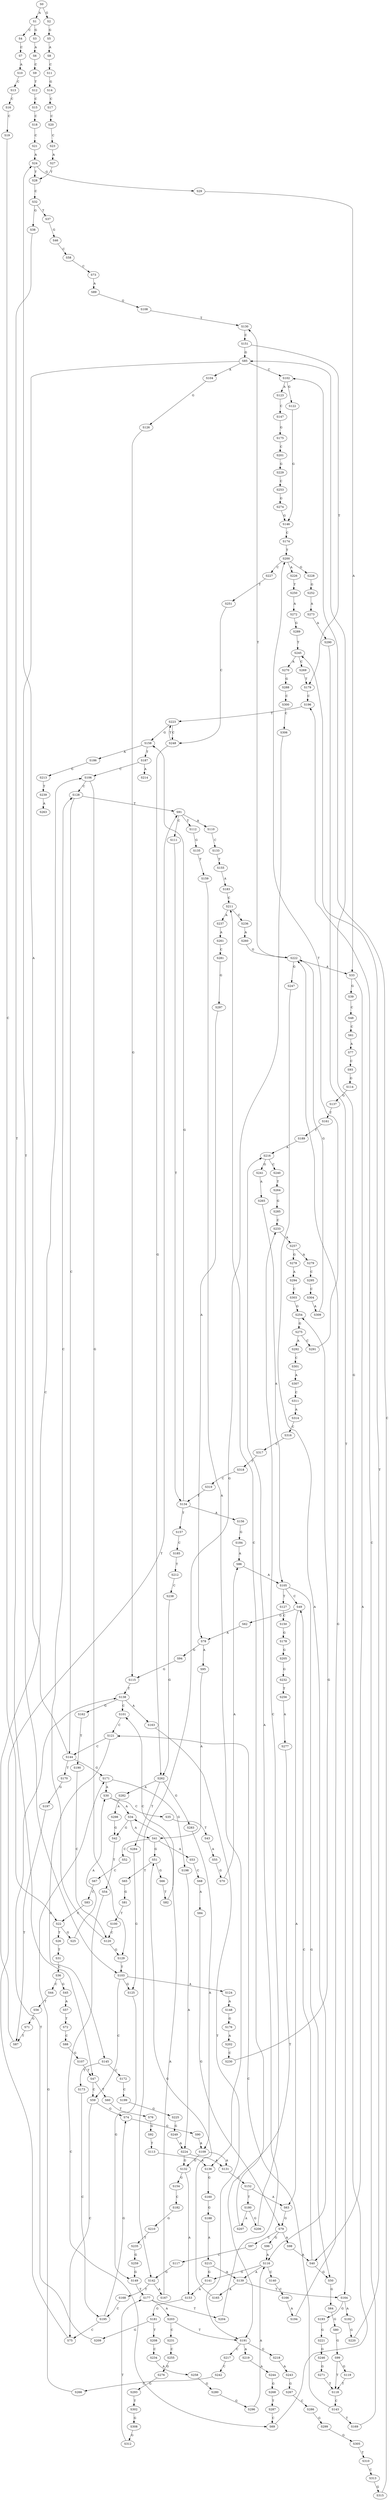 strict digraph  {
	S0 -> S1 [ label = A ];
	S0 -> S2 [ label = G ];
	S1 -> S3 [ label = G ];
	S1 -> S4 [ label = C ];
	S2 -> S5 [ label = G ];
	S3 -> S6 [ label = A ];
	S4 -> S7 [ label = C ];
	S5 -> S8 [ label = A ];
	S6 -> S9 [ label = C ];
	S7 -> S10 [ label = A ];
	S8 -> S11 [ label = C ];
	S9 -> S12 [ label = T ];
	S10 -> S13 [ label = C ];
	S11 -> S14 [ label = G ];
	S12 -> S15 [ label = C ];
	S13 -> S16 [ label = C ];
	S14 -> S17 [ label = C ];
	S15 -> S18 [ label = C ];
	S16 -> S19 [ label = C ];
	S17 -> S20 [ label = C ];
	S18 -> S21 [ label = C ];
	S19 -> S22 [ label = C ];
	S20 -> S23 [ label = C ];
	S21 -> S24 [ label = A ];
	S22 -> S25 [ label = G ];
	S22 -> S26 [ label = T ];
	S23 -> S27 [ label = A ];
	S24 -> S28 [ label = T ];
	S24 -> S29 [ label = G ];
	S25 -> S30 [ label = A ];
	S26 -> S31 [ label = T ];
	S27 -> S28 [ label = T ];
	S28 -> S32 [ label = C ];
	S29 -> S33 [ label = A ];
	S30 -> S34 [ label = A ];
	S30 -> S35 [ label = C ];
	S31 -> S36 [ label = C ];
	S32 -> S37 [ label = T ];
	S32 -> S38 [ label = G ];
	S33 -> S39 [ label = G ];
	S33 -> S40 [ label = A ];
	S34 -> S41 [ label = A ];
	S34 -> S42 [ label = G ];
	S35 -> S43 [ label = T ];
	S36 -> S44 [ label = C ];
	S36 -> S45 [ label = G ];
	S37 -> S46 [ label = G ];
	S38 -> S47 [ label = T ];
	S39 -> S48 [ label = C ];
	S40 -> S49 [ label = C ];
	S40 -> S50 [ label = G ];
	S41 -> S51 [ label = G ];
	S41 -> S52 [ label = C ];
	S41 -> S53 [ label = A ];
	S42 -> S54 [ label = T ];
	S43 -> S55 [ label = A ];
	S44 -> S56 [ label = T ];
	S45 -> S57 [ label = A ];
	S46 -> S58 [ label = C ];
	S47 -> S59 [ label = C ];
	S47 -> S60 [ label = T ];
	S48 -> S61 [ label = C ];
	S49 -> S62 [ label = G ];
	S49 -> S63 [ label = A ];
	S50 -> S64 [ label = G ];
	S51 -> S65 [ label = T ];
	S51 -> S66 [ label = G ];
	S52 -> S67 [ label = C ];
	S53 -> S68 [ label = C ];
	S54 -> S69 [ label = C ];
	S55 -> S70 [ label = G ];
	S56 -> S71 [ label = G ];
	S57 -> S72 [ label = T ];
	S58 -> S73 [ label = C ];
	S59 -> S74 [ label = G ];
	S59 -> S75 [ label = C ];
	S60 -> S76 [ label = T ];
	S61 -> S77 [ label = A ];
	S62 -> S78 [ label = A ];
	S63 -> S79 [ label = G ];
	S64 -> S80 [ label = G ];
	S65 -> S81 [ label = G ];
	S66 -> S82 [ label = T ];
	S67 -> S83 [ label = C ];
	S68 -> S84 [ label = A ];
	S69 -> S85 [ label = G ];
	S70 -> S86 [ label = A ];
	S71 -> S87 [ label = T ];
	S72 -> S88 [ label = C ];
	S73 -> S89 [ label = A ];
	S74 -> S90 [ label = G ];
	S75 -> S91 [ label = T ];
	S76 -> S92 [ label = G ];
	S77 -> S93 [ label = C ];
	S78 -> S94 [ label = G ];
	S78 -> S95 [ label = A ];
	S79 -> S96 [ label = G ];
	S79 -> S97 [ label = C ];
	S79 -> S98 [ label = A ];
	S80 -> S99 [ label = G ];
	S81 -> S100 [ label = T ];
	S82 -> S101 [ label = C ];
	S83 -> S22 [ label = C ];
	S84 -> S79 [ label = G ];
	S85 -> S102 [ label = C ];
	S85 -> S103 [ label = T ];
	S85 -> S104 [ label = A ];
	S86 -> S105 [ label = A ];
	S87 -> S106 [ label = C ];
	S88 -> S107 [ label = G ];
	S89 -> S108 [ label = G ];
	S90 -> S109 [ label = A ];
	S91 -> S110 [ label = A ];
	S91 -> S111 [ label = C ];
	S91 -> S112 [ label = T ];
	S92 -> S113 [ label = T ];
	S93 -> S114 [ label = G ];
	S94 -> S115 [ label = G ];
	S95 -> S41 [ label = A ];
	S96 -> S116 [ label = A ];
	S97 -> S117 [ label = C ];
	S98 -> S40 [ label = A ];
	S99 -> S118 [ label = T ];
	S99 -> S119 [ label = G ];
	S100 -> S120 [ label = C ];
	S101 -> S121 [ label = C ];
	S102 -> S122 [ label = G ];
	S102 -> S123 [ label = A ];
	S103 -> S59 [ label = C ];
	S103 -> S124 [ label = A ];
	S103 -> S125 [ label = G ];
	S104 -> S126 [ label = G ];
	S105 -> S127 [ label = T ];
	S105 -> S49 [ label = C ];
	S105 -> S50 [ label = G ];
	S106 -> S128 [ label = C ];
	S106 -> S129 [ label = G ];
	S107 -> S47 [ label = T ];
	S108 -> S130 [ label = T ];
	S109 -> S131 [ label = A ];
	S109 -> S132 [ label = G ];
	S110 -> S133 [ label = C ];
	S111 -> S134 [ label = T ];
	S112 -> S135 [ label = G ];
	S113 -> S136 [ label = A ];
	S114 -> S137 [ label = G ];
	S115 -> S138 [ label = T ];
	S116 -> S139 [ label = A ];
	S116 -> S140 [ label = C ];
	S116 -> S141 [ label = G ];
	S117 -> S142 [ label = G ];
	S118 -> S143 [ label = C ];
	S119 -> S118 [ label = T ];
	S120 -> S129 [ label = G ];
	S120 -> S128 [ label = C ];
	S121 -> S144 [ label = C ];
	S121 -> S145 [ label = G ];
	S122 -> S146 [ label = G ];
	S123 -> S147 [ label = C ];
	S124 -> S148 [ label = A ];
	S125 -> S149 [ label = G ];
	S126 -> S115 [ label = G ];
	S127 -> S150 [ label = C ];
	S128 -> S91 [ label = T ];
	S128 -> S144 [ label = C ];
	S129 -> S103 [ label = T ];
	S130 -> S151 [ label = C ];
	S131 -> S152 [ label = C ];
	S132 -> S153 [ label = A ];
	S132 -> S154 [ label = G ];
	S133 -> S155 [ label = T ];
	S134 -> S156 [ label = A ];
	S134 -> S157 [ label = T ];
	S134 -> S158 [ label = G ];
	S135 -> S159 [ label = T ];
	S136 -> S160 [ label = G ];
	S137 -> S161 [ label = T ];
	S138 -> S162 [ label = G ];
	S138 -> S101 [ label = C ];
	S138 -> S163 [ label = A ];
	S139 -> S164 [ label = T ];
	S139 -> S165 [ label = A ];
	S140 -> S166 [ label = C ];
	S141 -> S153 [ label = A ];
	S142 -> S167 [ label = A ];
	S142 -> S168 [ label = T ];
	S143 -> S121 [ label = C ];
	S143 -> S169 [ label = T ];
	S144 -> S170 [ label = T ];
	S144 -> S24 [ label = A ];
	S144 -> S171 [ label = G ];
	S145 -> S172 [ label = C ];
	S145 -> S173 [ label = T ];
	S146 -> S174 [ label = C ];
	S147 -> S175 [ label = G ];
	S148 -> S176 [ label = G ];
	S149 -> S177 [ label = T ];
	S150 -> S178 [ label = G ];
	S151 -> S85 [ label = G ];
	S151 -> S179 [ label = T ];
	S152 -> S63 [ label = A ];
	S152 -> S180 [ label = T ];
	S153 -> S181 [ label = G ];
	S154 -> S182 [ label = C ];
	S155 -> S183 [ label = A ];
	S156 -> S184 [ label = G ];
	S157 -> S185 [ label = C ];
	S158 -> S186 [ label = A ];
	S158 -> S187 [ label = T ];
	S159 -> S136 [ label = A ];
	S160 -> S188 [ label = G ];
	S161 -> S189 [ label = T ];
	S162 -> S190 [ label = T ];
	S163 -> S191 [ label = T ];
	S164 -> S192 [ label = A ];
	S164 -> S193 [ label = G ];
	S165 -> S51 [ label = G ];
	S166 -> S194 [ label = A ];
	S167 -> S34 [ label = A ];
	S168 -> S195 [ label = C ];
	S169 -> S196 [ label = C ];
	S170 -> S197 [ label = G ];
	S171 -> S30 [ label = A ];
	S171 -> S198 [ label = G ];
	S172 -> S199 [ label = C ];
	S173 -> S195 [ label = C ];
	S174 -> S200 [ label = T ];
	S175 -> S201 [ label = C ];
	S176 -> S202 [ label = A ];
	S177 -> S203 [ label = A ];
	S177 -> S204 [ label = T ];
	S178 -> S205 [ label = G ];
	S179 -> S196 [ label = C ];
	S180 -> S206 [ label = G ];
	S180 -> S207 [ label = A ];
	S181 -> S208 [ label = T ];
	S181 -> S209 [ label = G ];
	S182 -> S210 [ label = G ];
	S183 -> S211 [ label = C ];
	S184 -> S86 [ label = A ];
	S185 -> S212 [ label = T ];
	S186 -> S213 [ label = G ];
	S187 -> S214 [ label = A ];
	S187 -> S106 [ label = C ];
	S188 -> S215 [ label = A ];
	S189 -> S216 [ label = A ];
	S190 -> S120 [ label = C ];
	S191 -> S217 [ label = C ];
	S191 -> S218 [ label = G ];
	S191 -> S219 [ label = A ];
	S192 -> S220 [ label = G ];
	S193 -> S221 [ label = G ];
	S194 -> S222 [ label = G ];
	S195 -> S75 [ label = C ];
	S195 -> S74 [ label = G ];
	S196 -> S223 [ label = T ];
	S197 -> S87 [ label = T ];
	S198 -> S224 [ label = A ];
	S199 -> S225 [ label = G ];
	S200 -> S226 [ label = A ];
	S200 -> S227 [ label = C ];
	S200 -> S228 [ label = G ];
	S201 -> S229 [ label = G ];
	S202 -> S230 [ label = C ];
	S203 -> S191 [ label = T ];
	S203 -> S231 [ label = C ];
	S204 -> S216 [ label = A ];
	S205 -> S232 [ label = G ];
	S206 -> S233 [ label = C ];
	S207 -> S211 [ label = C ];
	S208 -> S234 [ label = C ];
	S209 -> S138 [ label = T ];
	S210 -> S235 [ label = T ];
	S211 -> S236 [ label = C ];
	S211 -> S237 [ label = A ];
	S212 -> S238 [ label = C ];
	S213 -> S239 [ label = T ];
	S215 -> S141 [ label = G ];
	S215 -> S139 [ label = A ];
	S216 -> S240 [ label = C ];
	S216 -> S241 [ label = G ];
	S217 -> S242 [ label = C ];
	S218 -> S243 [ label = A ];
	S219 -> S244 [ label = A ];
	S220 -> S245 [ label = T ];
	S221 -> S246 [ label = G ];
	S222 -> S130 [ label = T ];
	S222 -> S247 [ label = G ];
	S222 -> S33 [ label = A ];
	S223 -> S158 [ label = G ];
	S223 -> S248 [ label = C ];
	S224 -> S131 [ label = A ];
	S224 -> S132 [ label = G ];
	S225 -> S249 [ label = G ];
	S226 -> S250 [ label = T ];
	S227 -> S251 [ label = T ];
	S228 -> S252 [ label = G ];
	S229 -> S253 [ label = C ];
	S230 -> S254 [ label = G ];
	S231 -> S255 [ label = C ];
	S232 -> S256 [ label = T ];
	S233 -> S257 [ label = A ];
	S234 -> S258 [ label = A ];
	S235 -> S259 [ label = G ];
	S236 -> S260 [ label = A ];
	S237 -> S261 [ label = A ];
	S238 -> S262 [ label = G ];
	S239 -> S263 [ label = A ];
	S240 -> S264 [ label = T ];
	S241 -> S265 [ label = A ];
	S242 -> S266 [ label = C ];
	S243 -> S267 [ label = G ];
	S244 -> S268 [ label = G ];
	S245 -> S269 [ label = C ];
	S245 -> S270 [ label = A ];
	S246 -> S271 [ label = G ];
	S247 -> S116 [ label = A ];
	S248 -> S223 [ label = T ];
	S248 -> S262 [ label = G ];
	S249 -> S224 [ label = A ];
	S250 -> S272 [ label = A ];
	S251 -> S248 [ label = C ];
	S252 -> S273 [ label = A ];
	S253 -> S274 [ label = G ];
	S254 -> S275 [ label = G ];
	S255 -> S276 [ label = G ];
	S256 -> S277 [ label = A ];
	S257 -> S278 [ label = G ];
	S257 -> S279 [ label = A ];
	S258 -> S280 [ label = G ];
	S259 -> S149 [ label = G ];
	S260 -> S222 [ label = G ];
	S261 -> S281 [ label = C ];
	S262 -> S282 [ label = A ];
	S262 -> S283 [ label = G ];
	S262 -> S284 [ label = T ];
	S264 -> S285 [ label = G ];
	S265 -> S105 [ label = A ];
	S266 -> S171 [ label = G ];
	S267 -> S286 [ label = C ];
	S268 -> S287 [ label = T ];
	S269 -> S179 [ label = T ];
	S270 -> S288 [ label = G ];
	S271 -> S118 [ label = T ];
	S272 -> S289 [ label = G ];
	S273 -> S290 [ label = A ];
	S274 -> S146 [ label = G ];
	S275 -> S291 [ label = C ];
	S275 -> S292 [ label = A ];
	S276 -> S293 [ label = G ];
	S277 -> S191 [ label = T ];
	S278 -> S294 [ label = A ];
	S279 -> S295 [ label = C ];
	S280 -> S296 [ label = G ];
	S281 -> S297 [ label = G ];
	S282 -> S298 [ label = A ];
	S283 -> S109 [ label = A ];
	S284 -> S125 [ label = G ];
	S285 -> S233 [ label = C ];
	S286 -> S299 [ label = G ];
	S287 -> S69 [ label = C ];
	S288 -> S300 [ label = C ];
	S289 -> S245 [ label = T ];
	S290 -> S164 [ label = T ];
	S291 -> S200 [ label = T ];
	S292 -> S301 [ label = C ];
	S293 -> S302 [ label = T ];
	S294 -> S303 [ label = C ];
	S295 -> S304 [ label = C ];
	S296 -> S116 [ label = A ];
	S297 -> S78 [ label = A ];
	S298 -> S42 [ label = G ];
	S299 -> S305 [ label = G ];
	S300 -> S306 [ label = C ];
	S301 -> S307 [ label = A ];
	S302 -> S308 [ label = G ];
	S303 -> S254 [ label = G ];
	S304 -> S309 [ label = A ];
	S305 -> S310 [ label = T ];
	S306 -> S142 [ label = G ];
	S307 -> S311 [ label = C ];
	S308 -> S312 [ label = G ];
	S309 -> S222 [ label = G ];
	S310 -> S313 [ label = C ];
	S311 -> S314 [ label = A ];
	S312 -> S177 [ label = T ];
	S313 -> S315 [ label = G ];
	S314 -> S316 [ label = C ];
	S315 -> S102 [ label = C ];
	S316 -> S317 [ label = C ];
	S317 -> S318 [ label = T ];
	S318 -> S319 [ label = C ];
	S319 -> S134 [ label = T ];
}
